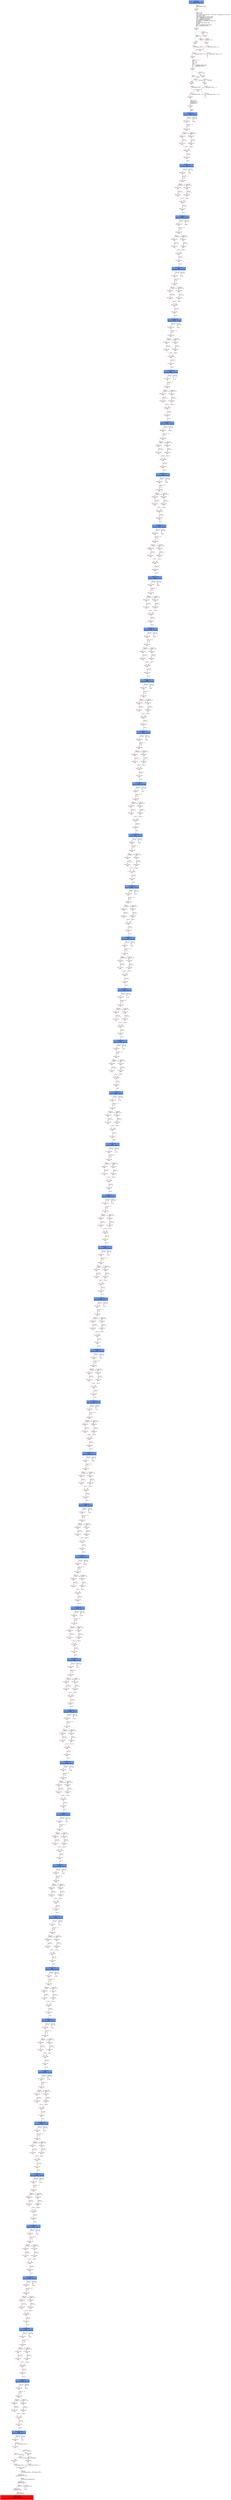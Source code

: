 digraph ARG {
node [style="filled" shape="box" color="white"]
0 [fillcolor="cornflowerblue" label="0 @ N20\nmain entry\nAbstractionState: ABS0: true\n" id="0"]
44 [label="44 @ N61\nmain\n" id="44"]
45 [label="45 @ N24\nmain\n" id="45"]
50 [label="50 @ N26\nmain\n" id="50"]
53 [label="53 @ N28\nmain\n" id="53"]
54 [label="54 @ N29\nmain\n" id="54"]
56 [label="56 @ N35\nmain\n" id="56"]
61 [label="61 @ N38\nmain\n" id="61"]
64 [label="64 @ N39\nmain\n" id="64"]
65 [label="65 @ N40\nmain\n" id="65"]
67 [label="67 @ N43\nmain\n" id="67"]
30624 [fillcolor="cornflowerblue" label="30624 @ N44\nmain\nAbstractionState: ABS2073\n" id="30624"]
30625 [label="30625 @ N45\nmain\n" id="30625"]
30644 [label="30644 @ N48\nmain\n" id="30644"]
30646 [label="30646 @ N50\nmain\n" id="30646"]
30647 [label="30647 @ N52\nmain\n" id="30647"]
30651 [label="30651 @ N49\nmain\n" id="30651"]
30652 [label="30652 @ N54\nmain\n" id="30652"]
30654 [fillcolor="cornflowerblue" label="30654 @ N44\nmain\nAbstractionState: ABS2075\n" id="30654"]
30655 [label="30655 @ N45\nmain\n" id="30655"]
30674 [label="30674 @ N48\nmain\n" id="30674"]
30676 [label="30676 @ N50\nmain\n" id="30676"]
30677 [label="30677 @ N52\nmain\n" id="30677"]
30681 [label="30681 @ N49\nmain\n" id="30681"]
30682 [label="30682 @ N54\nmain\n" id="30682"]
30684 [fillcolor="cornflowerblue" label="30684 @ N44\nmain\nAbstractionState: ABS2077\n" id="30684"]
30685 [label="30685 @ N45\nmain\n" id="30685"]
30704 [label="30704 @ N48\nmain\n" id="30704"]
30706 [label="30706 @ N50\nmain\n" id="30706"]
30707 [label="30707 @ N52\nmain\n" id="30707"]
30711 [label="30711 @ N49\nmain\n" id="30711"]
30712 [label="30712 @ N54\nmain\n" id="30712"]
30714 [fillcolor="cornflowerblue" label="30714 @ N44\nmain\nAbstractionState: ABS2079\n" id="30714"]
30715 [label="30715 @ N45\nmain\n" id="30715"]
30734 [label="30734 @ N48\nmain\n" id="30734"]
30736 [label="30736 @ N50\nmain\n" id="30736"]
30737 [label="30737 @ N52\nmain\n" id="30737"]
30741 [label="30741 @ N49\nmain\n" id="30741"]
30742 [label="30742 @ N54\nmain\n" id="30742"]
30744 [fillcolor="cornflowerblue" label="30744 @ N44\nmain\nAbstractionState: ABS2081\n" id="30744"]
30745 [label="30745 @ N45\nmain\n" id="30745"]
30764 [label="30764 @ N48\nmain\n" id="30764"]
30766 [label="30766 @ N50\nmain\n" id="30766"]
30767 [label="30767 @ N52\nmain\n" id="30767"]
30771 [label="30771 @ N49\nmain\n" id="30771"]
30772 [label="30772 @ N54\nmain\n" id="30772"]
30774 [fillcolor="cornflowerblue" label="30774 @ N44\nmain\nAbstractionState: ABS2083\n" id="30774"]
30775 [label="30775 @ N45\nmain\n" id="30775"]
30794 [label="30794 @ N48\nmain\n" id="30794"]
30796 [label="30796 @ N50\nmain\n" id="30796"]
30797 [label="30797 @ N52\nmain\n" id="30797"]
30801 [label="30801 @ N49\nmain\n" id="30801"]
30802 [label="30802 @ N54\nmain\n" id="30802"]
30804 [fillcolor="cornflowerblue" label="30804 @ N44\nmain\nAbstractionState: ABS2085\n" id="30804"]
30805 [label="30805 @ N45\nmain\n" id="30805"]
30824 [label="30824 @ N48\nmain\n" id="30824"]
30826 [label="30826 @ N50\nmain\n" id="30826"]
30827 [label="30827 @ N52\nmain\n" id="30827"]
30831 [label="30831 @ N49\nmain\n" id="30831"]
30832 [label="30832 @ N54\nmain\n" id="30832"]
30834 [fillcolor="cornflowerblue" label="30834 @ N44\nmain\nAbstractionState: ABS2087\n" id="30834"]
30835 [label="30835 @ N45\nmain\n" id="30835"]
30854 [label="30854 @ N48\nmain\n" id="30854"]
30856 [label="30856 @ N50\nmain\n" id="30856"]
30857 [label="30857 @ N52\nmain\n" id="30857"]
30861 [label="30861 @ N49\nmain\n" id="30861"]
30862 [label="30862 @ N54\nmain\n" id="30862"]
30864 [fillcolor="cornflowerblue" label="30864 @ N44\nmain\nAbstractionState: ABS2089\n" id="30864"]
30865 [label="30865 @ N45\nmain\n" id="30865"]
30884 [label="30884 @ N48\nmain\n" id="30884"]
30886 [label="30886 @ N50\nmain\n" id="30886"]
30887 [label="30887 @ N52\nmain\n" id="30887"]
30891 [label="30891 @ N49\nmain\n" id="30891"]
30892 [label="30892 @ N54\nmain\n" id="30892"]
30894 [fillcolor="cornflowerblue" label="30894 @ N44\nmain\nAbstractionState: ABS2091\n" id="30894"]
30895 [label="30895 @ N45\nmain\n" id="30895"]
30914 [label="30914 @ N48\nmain\n" id="30914"]
30916 [label="30916 @ N50\nmain\n" id="30916"]
30917 [label="30917 @ N52\nmain\n" id="30917"]
30921 [label="30921 @ N49\nmain\n" id="30921"]
30922 [label="30922 @ N54\nmain\n" id="30922"]
30924 [fillcolor="cornflowerblue" label="30924 @ N44\nmain\nAbstractionState: ABS2093\n" id="30924"]
30925 [label="30925 @ N45\nmain\n" id="30925"]
30944 [label="30944 @ N48\nmain\n" id="30944"]
30946 [label="30946 @ N50\nmain\n" id="30946"]
30947 [label="30947 @ N52\nmain\n" id="30947"]
30951 [label="30951 @ N49\nmain\n" id="30951"]
30952 [label="30952 @ N54\nmain\n" id="30952"]
30954 [fillcolor="cornflowerblue" label="30954 @ N44\nmain\nAbstractionState: ABS2095\n" id="30954"]
30955 [label="30955 @ N45\nmain\n" id="30955"]
30974 [label="30974 @ N48\nmain\n" id="30974"]
30976 [label="30976 @ N50\nmain\n" id="30976"]
30977 [label="30977 @ N52\nmain\n" id="30977"]
30981 [label="30981 @ N49\nmain\n" id="30981"]
30982 [label="30982 @ N54\nmain\n" id="30982"]
30984 [fillcolor="cornflowerblue" label="30984 @ N44\nmain\nAbstractionState: ABS2097\n" id="30984"]
30985 [label="30985 @ N45\nmain\n" id="30985"]
31004 [label="31004 @ N48\nmain\n" id="31004"]
31006 [label="31006 @ N50\nmain\n" id="31006"]
31007 [label="31007 @ N52\nmain\n" id="31007"]
31011 [label="31011 @ N49\nmain\n" id="31011"]
31012 [label="31012 @ N54\nmain\n" id="31012"]
31014 [fillcolor="cornflowerblue" label="31014 @ N44\nmain\nAbstractionState: ABS2099\n" id="31014"]
31015 [label="31015 @ N45\nmain\n" id="31015"]
31034 [label="31034 @ N48\nmain\n" id="31034"]
31036 [label="31036 @ N50\nmain\n" id="31036"]
31037 [label="31037 @ N52\nmain\n" id="31037"]
31041 [label="31041 @ N49\nmain\n" id="31041"]
31042 [label="31042 @ N54\nmain\n" id="31042"]
31044 [fillcolor="cornflowerblue" label="31044 @ N44\nmain\nAbstractionState: ABS2101\n" id="31044"]
31045 [label="31045 @ N45\nmain\n" id="31045"]
31064 [label="31064 @ N48\nmain\n" id="31064"]
31066 [label="31066 @ N50\nmain\n" id="31066"]
31067 [label="31067 @ N52\nmain\n" id="31067"]
31071 [label="31071 @ N49\nmain\n" id="31071"]
31072 [label="31072 @ N54\nmain\n" id="31072"]
31074 [fillcolor="cornflowerblue" label="31074 @ N44\nmain\nAbstractionState: ABS2103\n" id="31074"]
31075 [label="31075 @ N45\nmain\n" id="31075"]
31094 [label="31094 @ N48\nmain\n" id="31094"]
31096 [label="31096 @ N50\nmain\n" id="31096"]
31097 [label="31097 @ N52\nmain\n" id="31097"]
31101 [label="31101 @ N49\nmain\n" id="31101"]
31102 [label="31102 @ N54\nmain\n" id="31102"]
31104 [fillcolor="cornflowerblue" label="31104 @ N44\nmain\nAbstractionState: ABS2105\n" id="31104"]
31105 [label="31105 @ N45\nmain\n" id="31105"]
31124 [label="31124 @ N48\nmain\n" id="31124"]
31126 [label="31126 @ N50\nmain\n" id="31126"]
31127 [label="31127 @ N52\nmain\n" id="31127"]
31131 [label="31131 @ N49\nmain\n" id="31131"]
31132 [label="31132 @ N54\nmain\n" id="31132"]
31134 [fillcolor="cornflowerblue" label="31134 @ N44\nmain\nAbstractionState: ABS2107\n" id="31134"]
31135 [label="31135 @ N45\nmain\n" id="31135"]
31154 [label="31154 @ N48\nmain\n" id="31154"]
31156 [label="31156 @ N50\nmain\n" id="31156"]
31157 [label="31157 @ N52\nmain\n" id="31157"]
31161 [label="31161 @ N49\nmain\n" id="31161"]
31162 [label="31162 @ N54\nmain\n" id="31162"]
31164 [fillcolor="cornflowerblue" label="31164 @ N44\nmain\nAbstractionState: ABS2109\n" id="31164"]
31165 [label="31165 @ N45\nmain\n" id="31165"]
31184 [label="31184 @ N48\nmain\n" id="31184"]
31186 [label="31186 @ N50\nmain\n" id="31186"]
31187 [label="31187 @ N52\nmain\n" id="31187"]
31191 [label="31191 @ N49\nmain\n" id="31191"]
31192 [label="31192 @ N54\nmain\n" id="31192"]
31194 [fillcolor="cornflowerblue" label="31194 @ N44\nmain\nAbstractionState: ABS2111\n" id="31194"]
31195 [label="31195 @ N45\nmain\n" id="31195"]
31214 [label="31214 @ N48\nmain\n" id="31214"]
31216 [label="31216 @ N50\nmain\n" id="31216"]
31217 [label="31217 @ N52\nmain\n" id="31217"]
31221 [label="31221 @ N49\nmain\n" id="31221"]
31222 [label="31222 @ N54\nmain\n" id="31222"]
31224 [fillcolor="cornflowerblue" label="31224 @ N44\nmain\nAbstractionState: ABS2113\n" id="31224"]
31225 [label="31225 @ N45\nmain\n" id="31225"]
31244 [label="31244 @ N48\nmain\n" id="31244"]
31246 [label="31246 @ N50\nmain\n" id="31246"]
31247 [label="31247 @ N52\nmain\n" id="31247"]
31251 [label="31251 @ N49\nmain\n" id="31251"]
31252 [label="31252 @ N54\nmain\n" id="31252"]
31254 [fillcolor="cornflowerblue" label="31254 @ N44\nmain\nAbstractionState: ABS2115\n" id="31254"]
31255 [label="31255 @ N45\nmain\n" id="31255"]
31274 [label="31274 @ N48\nmain\n" id="31274"]
31276 [label="31276 @ N50\nmain\n" id="31276"]
31277 [label="31277 @ N52\nmain\n" id="31277"]
31281 [label="31281 @ N49\nmain\n" id="31281"]
31282 [label="31282 @ N54\nmain\n" id="31282"]
31284 [fillcolor="cornflowerblue" label="31284 @ N44\nmain\nAbstractionState: ABS2117\n" id="31284"]
31285 [label="31285 @ N45\nmain\n" id="31285"]
31304 [label="31304 @ N48\nmain\n" id="31304"]
31306 [label="31306 @ N50\nmain\n" id="31306"]
31307 [label="31307 @ N52\nmain\n" id="31307"]
31311 [label="31311 @ N49\nmain\n" id="31311"]
31312 [label="31312 @ N54\nmain\n" id="31312"]
31314 [fillcolor="cornflowerblue" label="31314 @ N44\nmain\nAbstractionState: ABS2119\n" id="31314"]
31315 [label="31315 @ N45\nmain\n" id="31315"]
31334 [label="31334 @ N48\nmain\n" id="31334"]
31336 [label="31336 @ N50\nmain\n" id="31336"]
31337 [label="31337 @ N52\nmain\n" id="31337"]
31341 [label="31341 @ N49\nmain\n" id="31341"]
31342 [label="31342 @ N54\nmain\n" id="31342"]
31344 [fillcolor="cornflowerblue" label="31344 @ N44\nmain\nAbstractionState: ABS2121\n" id="31344"]
31345 [label="31345 @ N45\nmain\n" id="31345"]
31364 [label="31364 @ N48\nmain\n" id="31364"]
31366 [label="31366 @ N50\nmain\n" id="31366"]
31367 [label="31367 @ N52\nmain\n" id="31367"]
31371 [label="31371 @ N49\nmain\n" id="31371"]
31372 [label="31372 @ N54\nmain\n" id="31372"]
31374 [fillcolor="cornflowerblue" label="31374 @ N44\nmain\nAbstractionState: ABS2123\n" id="31374"]
31375 [label="31375 @ N45\nmain\n" id="31375"]
31394 [label="31394 @ N48\nmain\n" id="31394"]
31396 [label="31396 @ N50\nmain\n" id="31396"]
31397 [label="31397 @ N52\nmain\n" id="31397"]
31401 [label="31401 @ N49\nmain\n" id="31401"]
31402 [label="31402 @ N54\nmain\n" id="31402"]
31404 [fillcolor="cornflowerblue" label="31404 @ N44\nmain\nAbstractionState: ABS2125\n" id="31404"]
31405 [label="31405 @ N45\nmain\n" id="31405"]
31424 [label="31424 @ N48\nmain\n" id="31424"]
31426 [label="31426 @ N50\nmain\n" id="31426"]
31427 [label="31427 @ N52\nmain\n" id="31427"]
31431 [label="31431 @ N49\nmain\n" id="31431"]
31432 [label="31432 @ N54\nmain\n" id="31432"]
31434 [fillcolor="cornflowerblue" label="31434 @ N44\nmain\nAbstractionState: ABS2127\n" id="31434"]
31435 [label="31435 @ N45\nmain\n" id="31435"]
31454 [label="31454 @ N48\nmain\n" id="31454"]
31456 [label="31456 @ N50\nmain\n" id="31456"]
31457 [label="31457 @ N52\nmain\n" id="31457"]
31461 [label="31461 @ N49\nmain\n" id="31461"]
31462 [label="31462 @ N54\nmain\n" id="31462"]
31464 [fillcolor="cornflowerblue" label="31464 @ N44\nmain\nAbstractionState: ABS2129\n" id="31464"]
31465 [label="31465 @ N45\nmain\n" id="31465"]
31484 [label="31484 @ N48\nmain\n" id="31484"]
31486 [label="31486 @ N50\nmain\n" id="31486"]
31487 [label="31487 @ N52\nmain\n" id="31487"]
31491 [label="31491 @ N49\nmain\n" id="31491"]
31492 [label="31492 @ N54\nmain\n" id="31492"]
31494 [fillcolor="cornflowerblue" label="31494 @ N44\nmain\nAbstractionState: ABS2131\n" id="31494"]
31495 [label="31495 @ N45\nmain\n" id="31495"]
31514 [label="31514 @ N48\nmain\n" id="31514"]
31516 [label="31516 @ N50\nmain\n" id="31516"]
31517 [label="31517 @ N52\nmain\n" id="31517"]
31521 [label="31521 @ N49\nmain\n" id="31521"]
31522 [label="31522 @ N54\nmain\n" id="31522"]
31524 [fillcolor="cornflowerblue" label="31524 @ N44\nmain\nAbstractionState: ABS2133\n" id="31524"]
31525 [label="31525 @ N45\nmain\n" id="31525"]
31544 [label="31544 @ N48\nmain\n" id="31544"]
31546 [label="31546 @ N50\nmain\n" id="31546"]
31547 [label="31547 @ N52\nmain\n" id="31547"]
31551 [label="31551 @ N49\nmain\n" id="31551"]
31552 [label="31552 @ N54\nmain\n" id="31552"]
31554 [fillcolor="cornflowerblue" label="31554 @ N44\nmain\nAbstractionState: ABS2135\n" id="31554"]
31555 [label="31555 @ N45\nmain\n" id="31555"]
31574 [label="31574 @ N48\nmain\n" id="31574"]
31576 [label="31576 @ N50\nmain\n" id="31576"]
31577 [label="31577 @ N52\nmain\n" id="31577"]
31581 [label="31581 @ N49\nmain\n" id="31581"]
31582 [label="31582 @ N54\nmain\n" id="31582"]
31584 [fillcolor="cornflowerblue" label="31584 @ N44\nmain\nAbstractionState: ABS2137\n" id="31584"]
31585 [label="31585 @ N45\nmain\n" id="31585"]
31604 [label="31604 @ N48\nmain\n" id="31604"]
31606 [label="31606 @ N50\nmain\n" id="31606"]
31607 [label="31607 @ N52\nmain\n" id="31607"]
31611 [label="31611 @ N49\nmain\n" id="31611"]
31612 [label="31612 @ N54\nmain\n" id="31612"]
31614 [fillcolor="cornflowerblue" label="31614 @ N44\nmain\nAbstractionState: ABS2139\n" id="31614"]
31615 [label="31615 @ N45\nmain\n" id="31615"]
31634 [label="31634 @ N48\nmain\n" id="31634"]
31636 [label="31636 @ N50\nmain\n" id="31636"]
31637 [label="31637 @ N52\nmain\n" id="31637"]
31641 [label="31641 @ N49\nmain\n" id="31641"]
31642 [label="31642 @ N54\nmain\n" id="31642"]
31644 [fillcolor="cornflowerblue" label="31644 @ N44\nmain\nAbstractionState: ABS2141\n" id="31644"]
31645 [label="31645 @ N45\nmain\n" id="31645"]
31664 [label="31664 @ N48\nmain\n" id="31664"]
31666 [label="31666 @ N50\nmain\n" id="31666"]
31667 [label="31667 @ N52\nmain\n" id="31667"]
31671 [label="31671 @ N49\nmain\n" id="31671"]
31672 [label="31672 @ N54\nmain\n" id="31672"]
31674 [fillcolor="cornflowerblue" label="31674 @ N44\nmain\nAbstractionState: ABS2143\n" id="31674"]
31675 [label="31675 @ N45\nmain\n" id="31675"]
31694 [label="31694 @ N48\nmain\n" id="31694"]
31696 [label="31696 @ N50\nmain\n" id="31696"]
31697 [label="31697 @ N52\nmain\n" id="31697"]
31701 [label="31701 @ N49\nmain\n" id="31701"]
31702 [label="31702 @ N54\nmain\n" id="31702"]
31704 [fillcolor="cornflowerblue" label="31704 @ N44\nmain\nAbstractionState: ABS2145\n" id="31704"]
31705 [label="31705 @ N45\nmain\n" id="31705"]
31724 [label="31724 @ N48\nmain\n" id="31724"]
31726 [label="31726 @ N50\nmain\n" id="31726"]
31727 [label="31727 @ N52\nmain\n" id="31727"]
31731 [label="31731 @ N49\nmain\n" id="31731"]
31732 [label="31732 @ N54\nmain\n" id="31732"]
31734 [fillcolor="cornflowerblue" label="31734 @ N44\nmain\nAbstractionState: ABS2147\n" id="31734"]
31735 [label="31735 @ N45\nmain\n" id="31735"]
31754 [label="31754 @ N48\nmain\n" id="31754"]
31756 [label="31756 @ N50\nmain\n" id="31756"]
31757 [label="31757 @ N52\nmain\n" id="31757"]
31761 [label="31761 @ N49\nmain\n" id="31761"]
31762 [label="31762 @ N54\nmain\n" id="31762"]
31764 [fillcolor="cornflowerblue" label="31764 @ N44\nmain\nAbstractionState: ABS2149\n" id="31764"]
31765 [label="31765 @ N45\nmain\n" id="31765"]
31784 [label="31784 @ N48\nmain\n" id="31784"]
31786 [label="31786 @ N50\nmain\n" id="31786"]
31787 [label="31787 @ N52\nmain\n" id="31787"]
31791 [label="31791 @ N49\nmain\n" id="31791"]
31792 [label="31792 @ N54\nmain\n" id="31792"]
31794 [fillcolor="cornflowerblue" label="31794 @ N44\nmain\nAbstractionState: ABS2151\n" id="31794"]
31795 [label="31795 @ N45\nmain\n" id="31795"]
31814 [label="31814 @ N48\nmain\n" id="31814"]
31816 [label="31816 @ N50\nmain\n" id="31816"]
31817 [label="31817 @ N52\nmain\n" id="31817"]
31821 [label="31821 @ N49\nmain\n" id="31821"]
31822 [label="31822 @ N54\nmain\n" id="31822"]
31824 [fillcolor="cornflowerblue" label="31824 @ N44\nmain\nAbstractionState: ABS2153\n" id="31824"]
31825 [label="31825 @ N45\nmain\n" id="31825"]
31844 [label="31844 @ N48\nmain\n" id="31844"]
31846 [label="31846 @ N50\nmain\n" id="31846"]
31847 [label="31847 @ N52\nmain\n" id="31847"]
31851 [label="31851 @ N49\nmain\n" id="31851"]
31852 [label="31852 @ N54\nmain\n" id="31852"]
31854 [fillcolor="cornflowerblue" label="31854 @ N44\nmain\nAbstractionState: ABS2155\n" id="31854"]
31855 [label="31855 @ N45\nmain\n" id="31855"]
31874 [label="31874 @ N48\nmain\n" id="31874"]
31876 [label="31876 @ N50\nmain\n" id="31876"]
31877 [label="31877 @ N52\nmain\n" id="31877"]
31881 [label="31881 @ N49\nmain\n" id="31881"]
31882 [label="31882 @ N54\nmain\n" id="31882"]
31884 [fillcolor="cornflowerblue" label="31884 @ N44\nmain\nAbstractionState: ABS2157\n" id="31884"]
31885 [label="31885 @ N45\nmain\n" id="31885"]
31904 [label="31904 @ N48\nmain\n" id="31904"]
31906 [label="31906 @ N50\nmain\n" id="31906"]
31907 [label="31907 @ N52\nmain\n" id="31907"]
31911 [label="31911 @ N49\nmain\n" id="31911"]
31912 [label="31912 @ N54\nmain\n" id="31912"]
31914 [fillcolor="cornflowerblue" label="31914 @ N44\nmain\nAbstractionState: ABS2159\n" id="31914"]
31915 [label="31915 @ N45\nmain\n" id="31915"]
31934 [label="31934 @ N48\nmain\n" id="31934"]
31936 [label="31936 @ N50\nmain\n" id="31936"]
31937 [label="31937 @ N52\nmain\n" id="31937"]
31941 [label="31941 @ N49\nmain\n" id="31941"]
31942 [label="31942 @ N54\nmain\n" id="31942"]
31944 [fillcolor="cornflowerblue" label="31944 @ N44\nmain\nAbstractionState: ABS2161\n" id="31944"]
31945 [label="31945 @ N45\nmain\n" id="31945"]
31964 [label="31964 @ N48\nmain\n" id="31964"]
31966 [label="31966 @ N50\nmain\n" id="31966"]
31967 [label="31967 @ N52\nmain\n" id="31967"]
31971 [label="31971 @ N49\nmain\n" id="31971"]
31972 [label="31972 @ N54\nmain\n" id="31972"]
31974 [fillcolor="cornflowerblue" label="31974 @ N44\nmain\nAbstractionState: ABS2163\n" id="31974"]
31976 [label="31976 @ N46\nmain\n" id="31976"]
31977 [label="31977 @ N55\nmain\n" id="31977"]
31982 [label="31982 @ N58\nmain\n" id="31982"]
31985 [label="31985 @ N59\nmain\n" id="31985"]
31986 [label="31986 @ N11\n__VERIFIER_assert entry\n" id="31986"]
31987 [label="31987 @ N12\n__VERIFIER_assert\n" id="31987"]
31988 [label="31988 @ N14\n__VERIFIER_assert\n" id="31988"]
31991 [fillcolor="red" label="31991 @ N15\n__VERIFIER_assert\nAbstractionState: ABS2164\n AutomatonState: ErrorLabelAutomaton: _predefinedState_ERROR\n" id="31991"]
31978 [label="31978 @ N56\nmain\n" id="31978"]
31980 [label="31980 @ N57\nmain\n" id="31980"]
31965 [label="31965 @ N51\nmain\n" id="31965"]
31969 [label="31969 @ N53\nmain\n" id="31969"]
31935 [label="31935 @ N51\nmain\n" id="31935"]
31939 [label="31939 @ N53\nmain\n" id="31939"]
31905 [label="31905 @ N51\nmain\n" id="31905"]
31909 [label="31909 @ N53\nmain\n" id="31909"]
31875 [label="31875 @ N51\nmain\n" id="31875"]
31879 [label="31879 @ N53\nmain\n" id="31879"]
31845 [label="31845 @ N51\nmain\n" id="31845"]
31849 [label="31849 @ N53\nmain\n" id="31849"]
31815 [label="31815 @ N51\nmain\n" id="31815"]
31819 [label="31819 @ N53\nmain\n" id="31819"]
31785 [label="31785 @ N51\nmain\n" id="31785"]
31789 [label="31789 @ N53\nmain\n" id="31789"]
31755 [label="31755 @ N51\nmain\n" id="31755"]
31759 [label="31759 @ N53\nmain\n" id="31759"]
31725 [label="31725 @ N51\nmain\n" id="31725"]
31729 [label="31729 @ N53\nmain\n" id="31729"]
31695 [label="31695 @ N51\nmain\n" id="31695"]
31699 [label="31699 @ N53\nmain\n" id="31699"]
31665 [label="31665 @ N51\nmain\n" id="31665"]
31669 [label="31669 @ N53\nmain\n" id="31669"]
31635 [label="31635 @ N51\nmain\n" id="31635"]
31639 [label="31639 @ N53\nmain\n" id="31639"]
31605 [label="31605 @ N51\nmain\n" id="31605"]
31609 [label="31609 @ N53\nmain\n" id="31609"]
31575 [label="31575 @ N51\nmain\n" id="31575"]
31579 [label="31579 @ N53\nmain\n" id="31579"]
31545 [label="31545 @ N51\nmain\n" id="31545"]
31549 [label="31549 @ N53\nmain\n" id="31549"]
31515 [label="31515 @ N51\nmain\n" id="31515"]
31519 [label="31519 @ N53\nmain\n" id="31519"]
31485 [label="31485 @ N51\nmain\n" id="31485"]
31489 [label="31489 @ N53\nmain\n" id="31489"]
31455 [label="31455 @ N51\nmain\n" id="31455"]
31459 [label="31459 @ N53\nmain\n" id="31459"]
31425 [label="31425 @ N51\nmain\n" id="31425"]
31429 [label="31429 @ N53\nmain\n" id="31429"]
31395 [label="31395 @ N51\nmain\n" id="31395"]
31399 [label="31399 @ N53\nmain\n" id="31399"]
31365 [label="31365 @ N51\nmain\n" id="31365"]
31369 [label="31369 @ N53\nmain\n" id="31369"]
31335 [label="31335 @ N51\nmain\n" id="31335"]
31339 [label="31339 @ N53\nmain\n" id="31339"]
31305 [label="31305 @ N51\nmain\n" id="31305"]
31309 [label="31309 @ N53\nmain\n" id="31309"]
31275 [label="31275 @ N51\nmain\n" id="31275"]
31279 [label="31279 @ N53\nmain\n" id="31279"]
31245 [label="31245 @ N51\nmain\n" id="31245"]
31249 [label="31249 @ N53\nmain\n" id="31249"]
31215 [label="31215 @ N51\nmain\n" id="31215"]
31219 [label="31219 @ N53\nmain\n" id="31219"]
31185 [label="31185 @ N51\nmain\n" id="31185"]
31189 [label="31189 @ N53\nmain\n" id="31189"]
31155 [label="31155 @ N51\nmain\n" id="31155"]
31159 [label="31159 @ N53\nmain\n" id="31159"]
31125 [label="31125 @ N51\nmain\n" id="31125"]
31129 [label="31129 @ N53\nmain\n" id="31129"]
31095 [label="31095 @ N51\nmain\n" id="31095"]
31099 [label="31099 @ N53\nmain\n" id="31099"]
31065 [label="31065 @ N51\nmain\n" id="31065"]
31069 [label="31069 @ N53\nmain\n" id="31069"]
31035 [label="31035 @ N51\nmain\n" id="31035"]
31039 [label="31039 @ N53\nmain\n" id="31039"]
31005 [label="31005 @ N51\nmain\n" id="31005"]
31009 [label="31009 @ N53\nmain\n" id="31009"]
30975 [label="30975 @ N51\nmain\n" id="30975"]
30979 [label="30979 @ N53\nmain\n" id="30979"]
30945 [label="30945 @ N51\nmain\n" id="30945"]
30949 [label="30949 @ N53\nmain\n" id="30949"]
30915 [label="30915 @ N51\nmain\n" id="30915"]
30919 [label="30919 @ N53\nmain\n" id="30919"]
30885 [label="30885 @ N51\nmain\n" id="30885"]
30889 [label="30889 @ N53\nmain\n" id="30889"]
30855 [label="30855 @ N51\nmain\n" id="30855"]
30859 [label="30859 @ N53\nmain\n" id="30859"]
30825 [label="30825 @ N51\nmain\n" id="30825"]
30829 [label="30829 @ N53\nmain\n" id="30829"]
30795 [label="30795 @ N51\nmain\n" id="30795"]
30799 [label="30799 @ N53\nmain\n" id="30799"]
30765 [label="30765 @ N51\nmain\n" id="30765"]
30769 [label="30769 @ N53\nmain\n" id="30769"]
30735 [label="30735 @ N51\nmain\n" id="30735"]
30739 [label="30739 @ N53\nmain\n" id="30739"]
30705 [label="30705 @ N51\nmain\n" id="30705"]
30709 [label="30709 @ N53\nmain\n" id="30709"]
30675 [label="30675 @ N51\nmain\n" id="30675"]
30679 [label="30679 @ N53\nmain\n" id="30679"]
30645 [label="30645 @ N51\nmain\n" id="30645"]
30649 [label="30649 @ N53\nmain\n" id="30649"]
57 [label="57 @ N36\nmain\n" id="57"]
59 [label="59 @ N37\nmain\n" id="59"]
47 [label="47 @ N25\nmain\n" id="47"]
49 [label="49 @ N27\nmain\n" id="49"]
0 -> 44 [color="red" label="Line 0: \lINIT GLOBAL VARS\l" id="0 -> 44"]
44 -> 45 [color="red" label="Lines 7 - 26: \lvoid abort();\lvoid __assert_fail(const char *, const char *, unsigned int, const char *);\lvoid reach_error();\lvoid assume_abort_if_not(int cond);\lvoid __VERIFIER_assert(int cond);\lvoid __VERIFIER_assume(int);\lint __VERIFIER_nondet_int();\lunsigned int __VERIFIER_nondet_uint();\lint main();\lFunction start dummy edge\lint flag;\lflag = __VERIFIER_nondet_int();\lint __CPAchecker_TMP_0;\l" id="44 -> 45"]
45 -> 47 [color="red" label="Line 26: \l[!(flag == 0)]\l" id="45 -> 47"]
45 -> 50 [label="Line 26: \l[flag == 0]\l" id="45 -> 50"]
50 -> 53 [label="Line 0: \l__CPAchecker_TMP_0 = 1;\l" id="50 -> 53"]
53 -> 54 [color="red" label="Line 26: \l[__CPAchecker_TMP_0 != 0]\l" id="53 -> 54"]
53 -> 55 [label="Line 26: \l[!(__CPAchecker_TMP_0 != 0)]\l" id="53 -> 55"]
54 -> 56 [color="red" label="Lines 27 - 31: \lint i = 0;\lint x = 0;\lint y = 0;\lint n;\ln = __VERIFIER_nondet_int();\lint __CPAchecker_TMP_1;\l" id="54 -> 56"]
56 -> 57 [label="Line 31: \l[n >= 1000]\l" id="56 -> 57"]
56 -> 61 [color="red" label="Line 31: \l[!(n >= 1000)]\l" id="56 -> 61"]
61 -> 64 [color="red" label="Line 0: \l__CPAchecker_TMP_1 = 0;\l" id="61 -> 64"]
64 -> 65 [color="red" label="Line 31: \l[__CPAchecker_TMP_1 != 0]\l" id="64 -> 65"]
64 -> 66 [label="Line 31: \l[!(__CPAchecker_TMP_1 != 0)]\l" id="64 -> 66"]
65 -> 67 [color="red" label="Lines 33 - 33: \lunsigned int a;\lunsigned int b;\lunsigned int r;\l" id="65 -> 67"]
67 -> 30624 [color="red" label="Line 35: \lwhile\l" id="67 -> 30624"]
30624 -> 30625 [color="red" label="Line 35: \l[i < n]\l" id="30624 -> 30625"]
30624 -> 30626 [label="Line 35: \l[!(i < n)]\l" id="30624 -> 30626"]
30625 -> 30644 [color="red" label="Lines 36 - 37: \lx = x;\ly = y;\l" id="30625 -> 30644"]
30644 -> 30645 [label="Line 38: \l[flag == 0]\l" id="30644 -> 30645"]
30644 -> 30646 [color="red" label="Line 38: \l[!(flag == 0)]\l" id="30644 -> 30646"]
30646 -> 30647 [color="red" label="Line 39: \lx = x + 3;\l" id="30646 -> 30647"]
30647 -> 30651 [color="red" label="Line 0: \l\l" id="30647 -> 30651"]
30651 -> 30652 [color="red" label="Line 43: \li = i + 1;\l" id="30651 -> 30652"]
30652 -> 30654 [color="red" label="Line 0: \l\l" id="30652 -> 30654"]
30654 -> 30655 [color="red" label="Line 35: \l[i < n]\l" id="30654 -> 30655"]
30654 -> 30656 [label="Line 35: \l[!(i < n)]\l" id="30654 -> 30656"]
30655 -> 30674 [color="red" label="Lines 36 - 37: \lx = x;\ly = y;\l" id="30655 -> 30674"]
30674 -> 30675 [label="Line 38: \l[flag == 0]\l" id="30674 -> 30675"]
30674 -> 30676 [color="red" label="Line 38: \l[!(flag == 0)]\l" id="30674 -> 30676"]
30676 -> 30677 [color="red" label="Line 39: \lx = x + 3;\l" id="30676 -> 30677"]
30677 -> 30681 [color="red" label="Line 0: \l\l" id="30677 -> 30681"]
30681 -> 30682 [color="red" label="Line 43: \li = i + 1;\l" id="30681 -> 30682"]
30682 -> 30684 [color="red" label="Line 0: \l\l" id="30682 -> 30684"]
30684 -> 30685 [color="red" label="Line 35: \l[i < n]\l" id="30684 -> 30685"]
30684 -> 30686 [label="Line 35: \l[!(i < n)]\l" id="30684 -> 30686"]
30685 -> 30704 [color="red" label="Lines 36 - 37: \lx = x;\ly = y;\l" id="30685 -> 30704"]
30704 -> 30705 [label="Line 38: \l[flag == 0]\l" id="30704 -> 30705"]
30704 -> 30706 [color="red" label="Line 38: \l[!(flag == 0)]\l" id="30704 -> 30706"]
30706 -> 30707 [color="red" label="Line 39: \lx = x + 3;\l" id="30706 -> 30707"]
30707 -> 30711 [color="red" label="Line 0: \l\l" id="30707 -> 30711"]
30711 -> 30712 [color="red" label="Line 43: \li = i + 1;\l" id="30711 -> 30712"]
30712 -> 30714 [color="red" label="Line 0: \l\l" id="30712 -> 30714"]
30714 -> 30715 [color="red" label="Line 35: \l[i < n]\l" id="30714 -> 30715"]
30714 -> 30716 [label="Line 35: \l[!(i < n)]\l" id="30714 -> 30716"]
30715 -> 30734 [color="red" label="Lines 36 - 37: \lx = x;\ly = y;\l" id="30715 -> 30734"]
30734 -> 30735 [label="Line 38: \l[flag == 0]\l" id="30734 -> 30735"]
30734 -> 30736 [color="red" label="Line 38: \l[!(flag == 0)]\l" id="30734 -> 30736"]
30736 -> 30737 [color="red" label="Line 39: \lx = x + 3;\l" id="30736 -> 30737"]
30737 -> 30741 [color="red" label="Line 0: \l\l" id="30737 -> 30741"]
30741 -> 30742 [color="red" label="Line 43: \li = i + 1;\l" id="30741 -> 30742"]
30742 -> 30744 [color="red" label="Line 0: \l\l" id="30742 -> 30744"]
30744 -> 30745 [color="red" label="Line 35: \l[i < n]\l" id="30744 -> 30745"]
30744 -> 30746 [label="Line 35: \l[!(i < n)]\l" id="30744 -> 30746"]
30745 -> 30764 [color="red" label="Lines 36 - 37: \lx = x;\ly = y;\l" id="30745 -> 30764"]
30764 -> 30765 [label="Line 38: \l[flag == 0]\l" id="30764 -> 30765"]
30764 -> 30766 [color="red" label="Line 38: \l[!(flag == 0)]\l" id="30764 -> 30766"]
30766 -> 30767 [color="red" label="Line 39: \lx = x + 3;\l" id="30766 -> 30767"]
30767 -> 30771 [color="red" label="Line 0: \l\l" id="30767 -> 30771"]
30771 -> 30772 [color="red" label="Line 43: \li = i + 1;\l" id="30771 -> 30772"]
30772 -> 30774 [color="red" label="Line 0: \l\l" id="30772 -> 30774"]
30774 -> 30775 [color="red" label="Line 35: \l[i < n]\l" id="30774 -> 30775"]
30774 -> 30776 [label="Line 35: \l[!(i < n)]\l" id="30774 -> 30776"]
30775 -> 30794 [color="red" label="Lines 36 - 37: \lx = x;\ly = y;\l" id="30775 -> 30794"]
30794 -> 30795 [label="Line 38: \l[flag == 0]\l" id="30794 -> 30795"]
30794 -> 30796 [color="red" label="Line 38: \l[!(flag == 0)]\l" id="30794 -> 30796"]
30796 -> 30797 [color="red" label="Line 39: \lx = x + 3;\l" id="30796 -> 30797"]
30797 -> 30801 [color="red" label="Line 0: \l\l" id="30797 -> 30801"]
30801 -> 30802 [color="red" label="Line 43: \li = i + 1;\l" id="30801 -> 30802"]
30802 -> 30804 [color="red" label="Line 0: \l\l" id="30802 -> 30804"]
30804 -> 30805 [color="red" label="Line 35: \l[i < n]\l" id="30804 -> 30805"]
30804 -> 30806 [label="Line 35: \l[!(i < n)]\l" id="30804 -> 30806"]
30805 -> 30824 [color="red" label="Lines 36 - 37: \lx = x;\ly = y;\l" id="30805 -> 30824"]
30824 -> 30825 [label="Line 38: \l[flag == 0]\l" id="30824 -> 30825"]
30824 -> 30826 [color="red" label="Line 38: \l[!(flag == 0)]\l" id="30824 -> 30826"]
30826 -> 30827 [color="red" label="Line 39: \lx = x + 3;\l" id="30826 -> 30827"]
30827 -> 30831 [color="red" label="Line 0: \l\l" id="30827 -> 30831"]
30831 -> 30832 [color="red" label="Line 43: \li = i + 1;\l" id="30831 -> 30832"]
30832 -> 30834 [color="red" label="Line 0: \l\l" id="30832 -> 30834"]
30834 -> 30835 [color="red" label="Line 35: \l[i < n]\l" id="30834 -> 30835"]
30834 -> 30836 [label="Line 35: \l[!(i < n)]\l" id="30834 -> 30836"]
30835 -> 30854 [color="red" label="Lines 36 - 37: \lx = x;\ly = y;\l" id="30835 -> 30854"]
30854 -> 30855 [label="Line 38: \l[flag == 0]\l" id="30854 -> 30855"]
30854 -> 30856 [color="red" label="Line 38: \l[!(flag == 0)]\l" id="30854 -> 30856"]
30856 -> 30857 [color="red" label="Line 39: \lx = x + 3;\l" id="30856 -> 30857"]
30857 -> 30861 [color="red" label="Line 0: \l\l" id="30857 -> 30861"]
30861 -> 30862 [color="red" label="Line 43: \li = i + 1;\l" id="30861 -> 30862"]
30862 -> 30864 [color="red" label="Line 0: \l\l" id="30862 -> 30864"]
30864 -> 30865 [color="red" label="Line 35: \l[i < n]\l" id="30864 -> 30865"]
30864 -> 30866 [label="Line 35: \l[!(i < n)]\l" id="30864 -> 30866"]
30865 -> 30884 [color="red" label="Lines 36 - 37: \lx = x;\ly = y;\l" id="30865 -> 30884"]
30884 -> 30885 [label="Line 38: \l[flag == 0]\l" id="30884 -> 30885"]
30884 -> 30886 [color="red" label="Line 38: \l[!(flag == 0)]\l" id="30884 -> 30886"]
30886 -> 30887 [color="red" label="Line 39: \lx = x + 3;\l" id="30886 -> 30887"]
30887 -> 30891 [color="red" label="Line 0: \l\l" id="30887 -> 30891"]
30891 -> 30892 [color="red" label="Line 43: \li = i + 1;\l" id="30891 -> 30892"]
30892 -> 30894 [color="red" label="Line 0: \l\l" id="30892 -> 30894"]
30894 -> 30895 [color="red" label="Line 35: \l[i < n]\l" id="30894 -> 30895"]
30894 -> 30896 [label="Line 35: \l[!(i < n)]\l" id="30894 -> 30896"]
30895 -> 30914 [color="red" label="Lines 36 - 37: \lx = x;\ly = y;\l" id="30895 -> 30914"]
30914 -> 30915 [label="Line 38: \l[flag == 0]\l" id="30914 -> 30915"]
30914 -> 30916 [color="red" label="Line 38: \l[!(flag == 0)]\l" id="30914 -> 30916"]
30916 -> 30917 [color="red" label="Line 39: \lx = x + 3;\l" id="30916 -> 30917"]
30917 -> 30921 [color="red" label="Line 0: \l\l" id="30917 -> 30921"]
30921 -> 30922 [color="red" label="Line 43: \li = i + 1;\l" id="30921 -> 30922"]
30922 -> 30924 [color="red" label="Line 0: \l\l" id="30922 -> 30924"]
30924 -> 30925 [color="red" label="Line 35: \l[i < n]\l" id="30924 -> 30925"]
30924 -> 30926 [label="Line 35: \l[!(i < n)]\l" id="30924 -> 30926"]
30925 -> 30944 [color="red" label="Lines 36 - 37: \lx = x;\ly = y;\l" id="30925 -> 30944"]
30944 -> 30945 [label="Line 38: \l[flag == 0]\l" id="30944 -> 30945"]
30944 -> 30946 [color="red" label="Line 38: \l[!(flag == 0)]\l" id="30944 -> 30946"]
30946 -> 30947 [color="red" label="Line 39: \lx = x + 3;\l" id="30946 -> 30947"]
30947 -> 30951 [color="red" label="Line 0: \l\l" id="30947 -> 30951"]
30951 -> 30952 [color="red" label="Line 43: \li = i + 1;\l" id="30951 -> 30952"]
30952 -> 30954 [color="red" label="Line 0: \l\l" id="30952 -> 30954"]
30954 -> 30955 [color="red" label="Line 35: \l[i < n]\l" id="30954 -> 30955"]
30954 -> 30956 [label="Line 35: \l[!(i < n)]\l" id="30954 -> 30956"]
30955 -> 30974 [color="red" label="Lines 36 - 37: \lx = x;\ly = y;\l" id="30955 -> 30974"]
30974 -> 30975 [label="Line 38: \l[flag == 0]\l" id="30974 -> 30975"]
30974 -> 30976 [color="red" label="Line 38: \l[!(flag == 0)]\l" id="30974 -> 30976"]
30976 -> 30977 [color="red" label="Line 39: \lx = x + 3;\l" id="30976 -> 30977"]
30977 -> 30981 [color="red" label="Line 0: \l\l" id="30977 -> 30981"]
30981 -> 30982 [color="red" label="Line 43: \li = i + 1;\l" id="30981 -> 30982"]
30982 -> 30984 [color="red" label="Line 0: \l\l" id="30982 -> 30984"]
30984 -> 30985 [color="red" label="Line 35: \l[i < n]\l" id="30984 -> 30985"]
30984 -> 30986 [label="Line 35: \l[!(i < n)]\l" id="30984 -> 30986"]
30985 -> 31004 [color="red" label="Lines 36 - 37: \lx = x;\ly = y;\l" id="30985 -> 31004"]
31004 -> 31005 [label="Line 38: \l[flag == 0]\l" id="31004 -> 31005"]
31004 -> 31006 [color="red" label="Line 38: \l[!(flag == 0)]\l" id="31004 -> 31006"]
31006 -> 31007 [color="red" label="Line 39: \lx = x + 3;\l" id="31006 -> 31007"]
31007 -> 31011 [color="red" label="Line 0: \l\l" id="31007 -> 31011"]
31011 -> 31012 [color="red" label="Line 43: \li = i + 1;\l" id="31011 -> 31012"]
31012 -> 31014 [color="red" label="Line 0: \l\l" id="31012 -> 31014"]
31014 -> 31015 [color="red" label="Line 35: \l[i < n]\l" id="31014 -> 31015"]
31014 -> 31016 [label="Line 35: \l[!(i < n)]\l" id="31014 -> 31016"]
31015 -> 31034 [color="red" label="Lines 36 - 37: \lx = x;\ly = y;\l" id="31015 -> 31034"]
31034 -> 31035 [label="Line 38: \l[flag == 0]\l" id="31034 -> 31035"]
31034 -> 31036 [color="red" label="Line 38: \l[!(flag == 0)]\l" id="31034 -> 31036"]
31036 -> 31037 [color="red" label="Line 39: \lx = x + 3;\l" id="31036 -> 31037"]
31037 -> 31041 [color="red" label="Line 0: \l\l" id="31037 -> 31041"]
31041 -> 31042 [color="red" label="Line 43: \li = i + 1;\l" id="31041 -> 31042"]
31042 -> 31044 [color="red" label="Line 0: \l\l" id="31042 -> 31044"]
31044 -> 31045 [color="red" label="Line 35: \l[i < n]\l" id="31044 -> 31045"]
31044 -> 31046 [label="Line 35: \l[!(i < n)]\l" id="31044 -> 31046"]
31045 -> 31064 [color="red" label="Lines 36 - 37: \lx = x;\ly = y;\l" id="31045 -> 31064"]
31064 -> 31065 [label="Line 38: \l[flag == 0]\l" id="31064 -> 31065"]
31064 -> 31066 [color="red" label="Line 38: \l[!(flag == 0)]\l" id="31064 -> 31066"]
31066 -> 31067 [color="red" label="Line 39: \lx = x + 3;\l" id="31066 -> 31067"]
31067 -> 31071 [color="red" label="Line 0: \l\l" id="31067 -> 31071"]
31071 -> 31072 [color="red" label="Line 43: \li = i + 1;\l" id="31071 -> 31072"]
31072 -> 31074 [color="red" label="Line 0: \l\l" id="31072 -> 31074"]
31074 -> 31075 [color="red" label="Line 35: \l[i < n]\l" id="31074 -> 31075"]
31074 -> 31076 [label="Line 35: \l[!(i < n)]\l" id="31074 -> 31076"]
31075 -> 31094 [color="red" label="Lines 36 - 37: \lx = x;\ly = y;\l" id="31075 -> 31094"]
31094 -> 31095 [label="Line 38: \l[flag == 0]\l" id="31094 -> 31095"]
31094 -> 31096 [color="red" label="Line 38: \l[!(flag == 0)]\l" id="31094 -> 31096"]
31096 -> 31097 [color="red" label="Line 39: \lx = x + 3;\l" id="31096 -> 31097"]
31097 -> 31101 [color="red" label="Line 0: \l\l" id="31097 -> 31101"]
31101 -> 31102 [color="red" label="Line 43: \li = i + 1;\l" id="31101 -> 31102"]
31102 -> 31104 [color="red" label="Line 0: \l\l" id="31102 -> 31104"]
31104 -> 31105 [color="red" label="Line 35: \l[i < n]\l" id="31104 -> 31105"]
31104 -> 31106 [label="Line 35: \l[!(i < n)]\l" id="31104 -> 31106"]
31105 -> 31124 [color="red" label="Lines 36 - 37: \lx = x;\ly = y;\l" id="31105 -> 31124"]
31124 -> 31125 [label="Line 38: \l[flag == 0]\l" id="31124 -> 31125"]
31124 -> 31126 [color="red" label="Line 38: \l[!(flag == 0)]\l" id="31124 -> 31126"]
31126 -> 31127 [color="red" label="Line 39: \lx = x + 3;\l" id="31126 -> 31127"]
31127 -> 31131 [color="red" label="Line 0: \l\l" id="31127 -> 31131"]
31131 -> 31132 [color="red" label="Line 43: \li = i + 1;\l" id="31131 -> 31132"]
31132 -> 31134 [color="red" label="Line 0: \l\l" id="31132 -> 31134"]
31134 -> 31135 [color="red" label="Line 35: \l[i < n]\l" id="31134 -> 31135"]
31134 -> 31136 [label="Line 35: \l[!(i < n)]\l" id="31134 -> 31136"]
31135 -> 31154 [color="red" label="Lines 36 - 37: \lx = x;\ly = y;\l" id="31135 -> 31154"]
31154 -> 31155 [label="Line 38: \l[flag == 0]\l" id="31154 -> 31155"]
31154 -> 31156 [color="red" label="Line 38: \l[!(flag == 0)]\l" id="31154 -> 31156"]
31156 -> 31157 [color="red" label="Line 39: \lx = x + 3;\l" id="31156 -> 31157"]
31157 -> 31161 [color="red" label="Line 0: \l\l" id="31157 -> 31161"]
31161 -> 31162 [color="red" label="Line 43: \li = i + 1;\l" id="31161 -> 31162"]
31162 -> 31164 [color="red" label="Line 0: \l\l" id="31162 -> 31164"]
31164 -> 31165 [color="red" label="Line 35: \l[i < n]\l" id="31164 -> 31165"]
31164 -> 31166 [label="Line 35: \l[!(i < n)]\l" id="31164 -> 31166"]
31165 -> 31184 [color="red" label="Lines 36 - 37: \lx = x;\ly = y;\l" id="31165 -> 31184"]
31184 -> 31185 [label="Line 38: \l[flag == 0]\l" id="31184 -> 31185"]
31184 -> 31186 [color="red" label="Line 38: \l[!(flag == 0)]\l" id="31184 -> 31186"]
31186 -> 31187 [color="red" label="Line 39: \lx = x + 3;\l" id="31186 -> 31187"]
31187 -> 31191 [color="red" label="Line 0: \l\l" id="31187 -> 31191"]
31191 -> 31192 [color="red" label="Line 43: \li = i + 1;\l" id="31191 -> 31192"]
31192 -> 31194 [color="red" label="Line 0: \l\l" id="31192 -> 31194"]
31194 -> 31195 [color="red" label="Line 35: \l[i < n]\l" id="31194 -> 31195"]
31194 -> 31196 [label="Line 35: \l[!(i < n)]\l" id="31194 -> 31196"]
31195 -> 31214 [color="red" label="Lines 36 - 37: \lx = x;\ly = y;\l" id="31195 -> 31214"]
31214 -> 31215 [label="Line 38: \l[flag == 0]\l" id="31214 -> 31215"]
31214 -> 31216 [color="red" label="Line 38: \l[!(flag == 0)]\l" id="31214 -> 31216"]
31216 -> 31217 [color="red" label="Line 39: \lx = x + 3;\l" id="31216 -> 31217"]
31217 -> 31221 [color="red" label="Line 0: \l\l" id="31217 -> 31221"]
31221 -> 31222 [color="red" label="Line 43: \li = i + 1;\l" id="31221 -> 31222"]
31222 -> 31224 [color="red" label="Line 0: \l\l" id="31222 -> 31224"]
31224 -> 31225 [color="red" label="Line 35: \l[i < n]\l" id="31224 -> 31225"]
31224 -> 31226 [label="Line 35: \l[!(i < n)]\l" id="31224 -> 31226"]
31225 -> 31244 [color="red" label="Lines 36 - 37: \lx = x;\ly = y;\l" id="31225 -> 31244"]
31244 -> 31245 [label="Line 38: \l[flag == 0]\l" id="31244 -> 31245"]
31244 -> 31246 [color="red" label="Line 38: \l[!(flag == 0)]\l" id="31244 -> 31246"]
31246 -> 31247 [color="red" label="Line 39: \lx = x + 3;\l" id="31246 -> 31247"]
31247 -> 31251 [color="red" label="Line 0: \l\l" id="31247 -> 31251"]
31251 -> 31252 [color="red" label="Line 43: \li = i + 1;\l" id="31251 -> 31252"]
31252 -> 31254 [color="red" label="Line 0: \l\l" id="31252 -> 31254"]
31254 -> 31255 [color="red" label="Line 35: \l[i < n]\l" id="31254 -> 31255"]
31254 -> 31256 [label="Line 35: \l[!(i < n)]\l" id="31254 -> 31256"]
31255 -> 31274 [color="red" label="Lines 36 - 37: \lx = x;\ly = y;\l" id="31255 -> 31274"]
31274 -> 31275 [label="Line 38: \l[flag == 0]\l" id="31274 -> 31275"]
31274 -> 31276 [color="red" label="Line 38: \l[!(flag == 0)]\l" id="31274 -> 31276"]
31276 -> 31277 [color="red" label="Line 39: \lx = x + 3;\l" id="31276 -> 31277"]
31277 -> 31281 [color="red" label="Line 0: \l\l" id="31277 -> 31281"]
31281 -> 31282 [color="red" label="Line 43: \li = i + 1;\l" id="31281 -> 31282"]
31282 -> 31284 [color="red" label="Line 0: \l\l" id="31282 -> 31284"]
31284 -> 31285 [color="red" label="Line 35: \l[i < n]\l" id="31284 -> 31285"]
31284 -> 31286 [label="Line 35: \l[!(i < n)]\l" id="31284 -> 31286"]
31285 -> 31304 [color="red" label="Lines 36 - 37: \lx = x;\ly = y;\l" id="31285 -> 31304"]
31304 -> 31305 [label="Line 38: \l[flag == 0]\l" id="31304 -> 31305"]
31304 -> 31306 [color="red" label="Line 38: \l[!(flag == 0)]\l" id="31304 -> 31306"]
31306 -> 31307 [color="red" label="Line 39: \lx = x + 3;\l" id="31306 -> 31307"]
31307 -> 31311 [color="red" label="Line 0: \l\l" id="31307 -> 31311"]
31311 -> 31312 [color="red" label="Line 43: \li = i + 1;\l" id="31311 -> 31312"]
31312 -> 31314 [color="red" label="Line 0: \l\l" id="31312 -> 31314"]
31314 -> 31315 [color="red" label="Line 35: \l[i < n]\l" id="31314 -> 31315"]
31314 -> 31316 [label="Line 35: \l[!(i < n)]\l" id="31314 -> 31316"]
31315 -> 31334 [color="red" label="Lines 36 - 37: \lx = x;\ly = y;\l" id="31315 -> 31334"]
31334 -> 31335 [label="Line 38: \l[flag == 0]\l" id="31334 -> 31335"]
31334 -> 31336 [color="red" label="Line 38: \l[!(flag == 0)]\l" id="31334 -> 31336"]
31336 -> 31337 [color="red" label="Line 39: \lx = x + 3;\l" id="31336 -> 31337"]
31337 -> 31341 [color="red" label="Line 0: \l\l" id="31337 -> 31341"]
31341 -> 31342 [color="red" label="Line 43: \li = i + 1;\l" id="31341 -> 31342"]
31342 -> 31344 [color="red" label="Line 0: \l\l" id="31342 -> 31344"]
31344 -> 31345 [color="red" label="Line 35: \l[i < n]\l" id="31344 -> 31345"]
31344 -> 31346 [label="Line 35: \l[!(i < n)]\l" id="31344 -> 31346"]
31345 -> 31364 [color="red" label="Lines 36 - 37: \lx = x;\ly = y;\l" id="31345 -> 31364"]
31364 -> 31365 [label="Line 38: \l[flag == 0]\l" id="31364 -> 31365"]
31364 -> 31366 [color="red" label="Line 38: \l[!(flag == 0)]\l" id="31364 -> 31366"]
31366 -> 31367 [color="red" label="Line 39: \lx = x + 3;\l" id="31366 -> 31367"]
31367 -> 31371 [color="red" label="Line 0: \l\l" id="31367 -> 31371"]
31371 -> 31372 [color="red" label="Line 43: \li = i + 1;\l" id="31371 -> 31372"]
31372 -> 31374 [color="red" label="Line 0: \l\l" id="31372 -> 31374"]
31374 -> 31375 [color="red" label="Line 35: \l[i < n]\l" id="31374 -> 31375"]
31374 -> 31376 [label="Line 35: \l[!(i < n)]\l" id="31374 -> 31376"]
31375 -> 31394 [color="red" label="Lines 36 - 37: \lx = x;\ly = y;\l" id="31375 -> 31394"]
31394 -> 31395 [label="Line 38: \l[flag == 0]\l" id="31394 -> 31395"]
31394 -> 31396 [color="red" label="Line 38: \l[!(flag == 0)]\l" id="31394 -> 31396"]
31396 -> 31397 [color="red" label="Line 39: \lx = x + 3;\l" id="31396 -> 31397"]
31397 -> 31401 [color="red" label="Line 0: \l\l" id="31397 -> 31401"]
31401 -> 31402 [color="red" label="Line 43: \li = i + 1;\l" id="31401 -> 31402"]
31402 -> 31404 [color="red" label="Line 0: \l\l" id="31402 -> 31404"]
31404 -> 31405 [color="red" label="Line 35: \l[i < n]\l" id="31404 -> 31405"]
31404 -> 31406 [label="Line 35: \l[!(i < n)]\l" id="31404 -> 31406"]
31405 -> 31424 [color="red" label="Lines 36 - 37: \lx = x;\ly = y;\l" id="31405 -> 31424"]
31424 -> 31425 [label="Line 38: \l[flag == 0]\l" id="31424 -> 31425"]
31424 -> 31426 [color="red" label="Line 38: \l[!(flag == 0)]\l" id="31424 -> 31426"]
31426 -> 31427 [color="red" label="Line 39: \lx = x + 3;\l" id="31426 -> 31427"]
31427 -> 31431 [color="red" label="Line 0: \l\l" id="31427 -> 31431"]
31431 -> 31432 [color="red" label="Line 43: \li = i + 1;\l" id="31431 -> 31432"]
31432 -> 31434 [color="red" label="Line 0: \l\l" id="31432 -> 31434"]
31434 -> 31435 [color="red" label="Line 35: \l[i < n]\l" id="31434 -> 31435"]
31434 -> 31436 [label="Line 35: \l[!(i < n)]\l" id="31434 -> 31436"]
31435 -> 31454 [color="red" label="Lines 36 - 37: \lx = x;\ly = y;\l" id="31435 -> 31454"]
31454 -> 31455 [label="Line 38: \l[flag == 0]\l" id="31454 -> 31455"]
31454 -> 31456 [color="red" label="Line 38: \l[!(flag == 0)]\l" id="31454 -> 31456"]
31456 -> 31457 [color="red" label="Line 39: \lx = x + 3;\l" id="31456 -> 31457"]
31457 -> 31461 [color="red" label="Line 0: \l\l" id="31457 -> 31461"]
31461 -> 31462 [color="red" label="Line 43: \li = i + 1;\l" id="31461 -> 31462"]
31462 -> 31464 [color="red" label="Line 0: \l\l" id="31462 -> 31464"]
31464 -> 31465 [color="red" label="Line 35: \l[i < n]\l" id="31464 -> 31465"]
31464 -> 31466 [label="Line 35: \l[!(i < n)]\l" id="31464 -> 31466"]
31465 -> 31484 [color="red" label="Lines 36 - 37: \lx = x;\ly = y;\l" id="31465 -> 31484"]
31484 -> 31485 [label="Line 38: \l[flag == 0]\l" id="31484 -> 31485"]
31484 -> 31486 [color="red" label="Line 38: \l[!(flag == 0)]\l" id="31484 -> 31486"]
31486 -> 31487 [color="red" label="Line 39: \lx = x + 3;\l" id="31486 -> 31487"]
31487 -> 31491 [color="red" label="Line 0: \l\l" id="31487 -> 31491"]
31491 -> 31492 [color="red" label="Line 43: \li = i + 1;\l" id="31491 -> 31492"]
31492 -> 31494 [color="red" label="Line 0: \l\l" id="31492 -> 31494"]
31494 -> 31495 [color="red" label="Line 35: \l[i < n]\l" id="31494 -> 31495"]
31494 -> 31496 [label="Line 35: \l[!(i < n)]\l" id="31494 -> 31496"]
31495 -> 31514 [color="red" label="Lines 36 - 37: \lx = x;\ly = y;\l" id="31495 -> 31514"]
31514 -> 31515 [label="Line 38: \l[flag == 0]\l" id="31514 -> 31515"]
31514 -> 31516 [color="red" label="Line 38: \l[!(flag == 0)]\l" id="31514 -> 31516"]
31516 -> 31517 [color="red" label="Line 39: \lx = x + 3;\l" id="31516 -> 31517"]
31517 -> 31521 [color="red" label="Line 0: \l\l" id="31517 -> 31521"]
31521 -> 31522 [color="red" label="Line 43: \li = i + 1;\l" id="31521 -> 31522"]
31522 -> 31524 [color="red" label="Line 0: \l\l" id="31522 -> 31524"]
31524 -> 31525 [color="red" label="Line 35: \l[i < n]\l" id="31524 -> 31525"]
31524 -> 31526 [label="Line 35: \l[!(i < n)]\l" id="31524 -> 31526"]
31525 -> 31544 [color="red" label="Lines 36 - 37: \lx = x;\ly = y;\l" id="31525 -> 31544"]
31544 -> 31545 [label="Line 38: \l[flag == 0]\l" id="31544 -> 31545"]
31544 -> 31546 [color="red" label="Line 38: \l[!(flag == 0)]\l" id="31544 -> 31546"]
31546 -> 31547 [color="red" label="Line 39: \lx = x + 3;\l" id="31546 -> 31547"]
31547 -> 31551 [color="red" label="Line 0: \l\l" id="31547 -> 31551"]
31551 -> 31552 [color="red" label="Line 43: \li = i + 1;\l" id="31551 -> 31552"]
31552 -> 31554 [color="red" label="Line 0: \l\l" id="31552 -> 31554"]
31554 -> 31555 [color="red" label="Line 35: \l[i < n]\l" id="31554 -> 31555"]
31554 -> 31556 [label="Line 35: \l[!(i < n)]\l" id="31554 -> 31556"]
31555 -> 31574 [color="red" label="Lines 36 - 37: \lx = x;\ly = y;\l" id="31555 -> 31574"]
31574 -> 31575 [label="Line 38: \l[flag == 0]\l" id="31574 -> 31575"]
31574 -> 31576 [color="red" label="Line 38: \l[!(flag == 0)]\l" id="31574 -> 31576"]
31576 -> 31577 [color="red" label="Line 39: \lx = x + 3;\l" id="31576 -> 31577"]
31577 -> 31581 [color="red" label="Line 0: \l\l" id="31577 -> 31581"]
31581 -> 31582 [color="red" label="Line 43: \li = i + 1;\l" id="31581 -> 31582"]
31582 -> 31584 [color="red" label="Line 0: \l\l" id="31582 -> 31584"]
31584 -> 31585 [color="red" label="Line 35: \l[i < n]\l" id="31584 -> 31585"]
31584 -> 31586 [label="Line 35: \l[!(i < n)]\l" id="31584 -> 31586"]
31585 -> 31604 [color="red" label="Lines 36 - 37: \lx = x;\ly = y;\l" id="31585 -> 31604"]
31604 -> 31605 [label="Line 38: \l[flag == 0]\l" id="31604 -> 31605"]
31604 -> 31606 [color="red" label="Line 38: \l[!(flag == 0)]\l" id="31604 -> 31606"]
31606 -> 31607 [color="red" label="Line 39: \lx = x + 3;\l" id="31606 -> 31607"]
31607 -> 31611 [color="red" label="Line 0: \l\l" id="31607 -> 31611"]
31611 -> 31612 [color="red" label="Line 43: \li = i + 1;\l" id="31611 -> 31612"]
31612 -> 31614 [color="red" label="Line 0: \l\l" id="31612 -> 31614"]
31614 -> 31615 [color="red" label="Line 35: \l[i < n]\l" id="31614 -> 31615"]
31614 -> 31616 [label="Line 35: \l[!(i < n)]\l" id="31614 -> 31616"]
31615 -> 31634 [color="red" label="Lines 36 - 37: \lx = x;\ly = y;\l" id="31615 -> 31634"]
31634 -> 31635 [label="Line 38: \l[flag == 0]\l" id="31634 -> 31635"]
31634 -> 31636 [color="red" label="Line 38: \l[!(flag == 0)]\l" id="31634 -> 31636"]
31636 -> 31637 [color="red" label="Line 39: \lx = x + 3;\l" id="31636 -> 31637"]
31637 -> 31641 [color="red" label="Line 0: \l\l" id="31637 -> 31641"]
31641 -> 31642 [color="red" label="Line 43: \li = i + 1;\l" id="31641 -> 31642"]
31642 -> 31644 [color="red" label="Line 0: \l\l" id="31642 -> 31644"]
31644 -> 31645 [color="red" label="Line 35: \l[i < n]\l" id="31644 -> 31645"]
31644 -> 31646 [label="Line 35: \l[!(i < n)]\l" id="31644 -> 31646"]
31645 -> 31664 [color="red" label="Lines 36 - 37: \lx = x;\ly = y;\l" id="31645 -> 31664"]
31664 -> 31665 [label="Line 38: \l[flag == 0]\l" id="31664 -> 31665"]
31664 -> 31666 [color="red" label="Line 38: \l[!(flag == 0)]\l" id="31664 -> 31666"]
31666 -> 31667 [color="red" label="Line 39: \lx = x + 3;\l" id="31666 -> 31667"]
31667 -> 31671 [color="red" label="Line 0: \l\l" id="31667 -> 31671"]
31671 -> 31672 [color="red" label="Line 43: \li = i + 1;\l" id="31671 -> 31672"]
31672 -> 31674 [color="red" label="Line 0: \l\l" id="31672 -> 31674"]
31674 -> 31675 [color="red" label="Line 35: \l[i < n]\l" id="31674 -> 31675"]
31674 -> 31676 [label="Line 35: \l[!(i < n)]\l" id="31674 -> 31676"]
31675 -> 31694 [color="red" label="Lines 36 - 37: \lx = x;\ly = y;\l" id="31675 -> 31694"]
31694 -> 31695 [label="Line 38: \l[flag == 0]\l" id="31694 -> 31695"]
31694 -> 31696 [color="red" label="Line 38: \l[!(flag == 0)]\l" id="31694 -> 31696"]
31696 -> 31697 [color="red" label="Line 39: \lx = x + 3;\l" id="31696 -> 31697"]
31697 -> 31701 [color="red" label="Line 0: \l\l" id="31697 -> 31701"]
31701 -> 31702 [color="red" label="Line 43: \li = i + 1;\l" id="31701 -> 31702"]
31702 -> 31704 [color="red" label="Line 0: \l\l" id="31702 -> 31704"]
31704 -> 31705 [color="red" label="Line 35: \l[i < n]\l" id="31704 -> 31705"]
31704 -> 31706 [label="Line 35: \l[!(i < n)]\l" id="31704 -> 31706"]
31705 -> 31724 [color="red" label="Lines 36 - 37: \lx = x;\ly = y;\l" id="31705 -> 31724"]
31724 -> 31725 [label="Line 38: \l[flag == 0]\l" id="31724 -> 31725"]
31724 -> 31726 [color="red" label="Line 38: \l[!(flag == 0)]\l" id="31724 -> 31726"]
31726 -> 31727 [color="red" label="Line 39: \lx = x + 3;\l" id="31726 -> 31727"]
31727 -> 31731 [color="red" label="Line 0: \l\l" id="31727 -> 31731"]
31731 -> 31732 [color="red" label="Line 43: \li = i + 1;\l" id="31731 -> 31732"]
31732 -> 31734 [color="red" label="Line 0: \l\l" id="31732 -> 31734"]
31734 -> 31735 [color="red" label="Line 35: \l[i < n]\l" id="31734 -> 31735"]
31734 -> 31736 [label="Line 35: \l[!(i < n)]\l" id="31734 -> 31736"]
31735 -> 31754 [color="red" label="Lines 36 - 37: \lx = x;\ly = y;\l" id="31735 -> 31754"]
31754 -> 31755 [label="Line 38: \l[flag == 0]\l" id="31754 -> 31755"]
31754 -> 31756 [color="red" label="Line 38: \l[!(flag == 0)]\l" id="31754 -> 31756"]
31756 -> 31757 [color="red" label="Line 39: \lx = x + 3;\l" id="31756 -> 31757"]
31757 -> 31761 [color="red" label="Line 0: \l\l" id="31757 -> 31761"]
31761 -> 31762 [color="red" label="Line 43: \li = i + 1;\l" id="31761 -> 31762"]
31762 -> 31764 [color="red" label="Line 0: \l\l" id="31762 -> 31764"]
31764 -> 31765 [color="red" label="Line 35: \l[i < n]\l" id="31764 -> 31765"]
31764 -> 31766 [label="Line 35: \l[!(i < n)]\l" id="31764 -> 31766"]
31765 -> 31784 [color="red" label="Lines 36 - 37: \lx = x;\ly = y;\l" id="31765 -> 31784"]
31784 -> 31785 [label="Line 38: \l[flag == 0]\l" id="31784 -> 31785"]
31784 -> 31786 [color="red" label="Line 38: \l[!(flag == 0)]\l" id="31784 -> 31786"]
31786 -> 31787 [color="red" label="Line 39: \lx = x + 3;\l" id="31786 -> 31787"]
31787 -> 31791 [color="red" label="Line 0: \l\l" id="31787 -> 31791"]
31791 -> 31792 [color="red" label="Line 43: \li = i + 1;\l" id="31791 -> 31792"]
31792 -> 31794 [color="red" label="Line 0: \l\l" id="31792 -> 31794"]
31794 -> 31795 [color="red" label="Line 35: \l[i < n]\l" id="31794 -> 31795"]
31794 -> 31796 [label="Line 35: \l[!(i < n)]\l" id="31794 -> 31796"]
31795 -> 31814 [color="red" label="Lines 36 - 37: \lx = x;\ly = y;\l" id="31795 -> 31814"]
31814 -> 31815 [label="Line 38: \l[flag == 0]\l" id="31814 -> 31815"]
31814 -> 31816 [color="red" label="Line 38: \l[!(flag == 0)]\l" id="31814 -> 31816"]
31816 -> 31817 [color="red" label="Line 39: \lx = x + 3;\l" id="31816 -> 31817"]
31817 -> 31821 [color="red" label="Line 0: \l\l" id="31817 -> 31821"]
31821 -> 31822 [color="red" label="Line 43: \li = i + 1;\l" id="31821 -> 31822"]
31822 -> 31824 [color="red" label="Line 0: \l\l" id="31822 -> 31824"]
31824 -> 31825 [color="red" label="Line 35: \l[i < n]\l" id="31824 -> 31825"]
31824 -> 31826 [label="Line 35: \l[!(i < n)]\l" id="31824 -> 31826"]
31825 -> 31844 [color="red" label="Lines 36 - 37: \lx = x;\ly = y;\l" id="31825 -> 31844"]
31844 -> 31845 [label="Line 38: \l[flag == 0]\l" id="31844 -> 31845"]
31844 -> 31846 [color="red" label="Line 38: \l[!(flag == 0)]\l" id="31844 -> 31846"]
31846 -> 31847 [color="red" label="Line 39: \lx = x + 3;\l" id="31846 -> 31847"]
31847 -> 31851 [color="red" label="Line 0: \l\l" id="31847 -> 31851"]
31851 -> 31852 [color="red" label="Line 43: \li = i + 1;\l" id="31851 -> 31852"]
31852 -> 31854 [color="red" label="Line 0: \l\l" id="31852 -> 31854"]
31854 -> 31855 [color="red" label="Line 35: \l[i < n]\l" id="31854 -> 31855"]
31854 -> 31856 [label="Line 35: \l[!(i < n)]\l" id="31854 -> 31856"]
31855 -> 31874 [color="red" label="Lines 36 - 37: \lx = x;\ly = y;\l" id="31855 -> 31874"]
31874 -> 31875 [label="Line 38: \l[flag == 0]\l" id="31874 -> 31875"]
31874 -> 31876 [color="red" label="Line 38: \l[!(flag == 0)]\l" id="31874 -> 31876"]
31876 -> 31877 [color="red" label="Line 39: \lx = x + 3;\l" id="31876 -> 31877"]
31877 -> 31881 [color="red" label="Line 0: \l\l" id="31877 -> 31881"]
31881 -> 31882 [color="red" label="Line 43: \li = i + 1;\l" id="31881 -> 31882"]
31882 -> 31884 [color="red" label="Line 0: \l\l" id="31882 -> 31884"]
31884 -> 31885 [color="red" label="Line 35: \l[i < n]\l" id="31884 -> 31885"]
31884 -> 31886 [label="Line 35: \l[!(i < n)]\l" id="31884 -> 31886"]
31885 -> 31904 [color="red" label="Lines 36 - 37: \lx = x;\ly = y;\l" id="31885 -> 31904"]
31904 -> 31905 [label="Line 38: \l[flag == 0]\l" id="31904 -> 31905"]
31904 -> 31906 [color="red" label="Line 38: \l[!(flag == 0)]\l" id="31904 -> 31906"]
31906 -> 31907 [color="red" label="Line 39: \lx = x + 3;\l" id="31906 -> 31907"]
31907 -> 31911 [color="red" label="Line 0: \l\l" id="31907 -> 31911"]
31911 -> 31912 [color="red" label="Line 43: \li = i + 1;\l" id="31911 -> 31912"]
31912 -> 31914 [color="red" label="Line 0: \l\l" id="31912 -> 31914"]
31914 -> 31915 [color="red" label="Line 35: \l[i < n]\l" id="31914 -> 31915"]
31914 -> 31916 [label="Line 35: \l[!(i < n)]\l" id="31914 -> 31916"]
31915 -> 31934 [color="red" label="Lines 36 - 37: \lx = x;\ly = y;\l" id="31915 -> 31934"]
31934 -> 31935 [label="Line 38: \l[flag == 0]\l" id="31934 -> 31935"]
31934 -> 31936 [color="red" label="Line 38: \l[!(flag == 0)]\l" id="31934 -> 31936"]
31936 -> 31937 [color="red" label="Line 39: \lx = x + 3;\l" id="31936 -> 31937"]
31937 -> 31941 [color="red" label="Line 0: \l\l" id="31937 -> 31941"]
31941 -> 31942 [color="red" label="Line 43: \li = i + 1;\l" id="31941 -> 31942"]
31942 -> 31944 [color="red" label="Line 0: \l\l" id="31942 -> 31944"]
31944 -> 31945 [color="red" label="Line 35: \l[i < n]\l" id="31944 -> 31945"]
31944 -> 31946 [label="Line 35: \l[!(i < n)]\l" id="31944 -> 31946"]
31945 -> 31964 [color="red" label="Lines 36 - 37: \lx = x;\ly = y;\l" id="31945 -> 31964"]
31964 -> 31965 [label="Line 38: \l[flag == 0]\l" id="31964 -> 31965"]
31964 -> 31966 [color="red" label="Line 38: \l[!(flag == 0)]\l" id="31964 -> 31966"]
31966 -> 31967 [color="red" label="Line 39: \lx = x + 3;\l" id="31966 -> 31967"]
31967 -> 31971 [color="red" label="Line 0: \l\l" id="31967 -> 31971"]
31971 -> 31972 [color="red" label="Line 43: \li = i + 1;\l" id="31971 -> 31972"]
31972 -> 31974 [color="red" label="Line 0: \l\l" id="31972 -> 31974"]
31974 -> 31975 [label="Line 35: \l[i < n]\l" id="31974 -> 31975"]
31974 -> 31976 [color="red" label="Line 35: \l[!(i < n)]\l" id="31974 -> 31976"]
31976 -> 31977 [color="red" label="Line 45: \lint __CPAchecker_TMP_2;\l" id="31976 -> 31977"]
31977 -> 31978 [label="Line 45: \l[x <= 3000003]\l" id="31977 -> 31978"]
31977 -> 31982 [color="red" label="Line 45: \l[!(x <= 3000003)]\l" id="31977 -> 31982"]
31982 -> 31985 [color="red" label="Line 0: \l__CPAchecker_TMP_2 = 0;\l" id="31982 -> 31985"]
31985 -> 31986 [color="red" label="Line 45: \l__VERIFIER_assert(__CPAchecker_TMP_2)\l" id="31985 -> 31986"]
31986 -> 31987 [color="red" label="Line 0: \lFunction start dummy edge\l" id="31986 -> 31987"]
31987 -> 31988 [color="red" label="Line 15: \l[cond == 0]\l" id="31987 -> 31988"]
31987 -> 31989 [label="Line 15: \l[!(cond == 0)]\l" id="31987 -> 31989"]
31988 -> 31991 [color="red" label="Line 16: \lLabel: ERROR\l" id="31988 -> 31991"]
31978 -> 31980 [label="Line 45: \l[y <= 2000002]\l" id="31978 -> 31980"]
31978 -> 31982 [label="Line 45: \l[!(y <= 2000002)]\l" id="31978 -> 31982"]
31980 -> 31985 [label="Line 0: \l__CPAchecker_TMP_2 = 1;\l" id="31980 -> 31985"]
31965 -> 31969 [label="Line 41: \ly = y + 2;\l" id="31965 -> 31969"]
31969 -> 31971 [label="Line 0: \l\l" id="31969 -> 31971"]
31935 -> 31939 [label="Line 41: \ly = y + 2;\l" id="31935 -> 31939"]
31939 -> 31941 [label="Line 0: \l\l" id="31939 -> 31941"]
31905 -> 31909 [label="Line 41: \ly = y + 2;\l" id="31905 -> 31909"]
31909 -> 31911 [label="Line 0: \l\l" id="31909 -> 31911"]
31875 -> 31879 [label="Line 41: \ly = y + 2;\l" id="31875 -> 31879"]
31879 -> 31881 [label="Line 0: \l\l" id="31879 -> 31881"]
31845 -> 31849 [label="Line 41: \ly = y + 2;\l" id="31845 -> 31849"]
31849 -> 31851 [label="Line 0: \l\l" id="31849 -> 31851"]
31815 -> 31819 [label="Line 41: \ly = y + 2;\l" id="31815 -> 31819"]
31819 -> 31821 [label="Line 0: \l\l" id="31819 -> 31821"]
31785 -> 31789 [label="Line 41: \ly = y + 2;\l" id="31785 -> 31789"]
31789 -> 31791 [label="Line 0: \l\l" id="31789 -> 31791"]
31755 -> 31759 [label="Line 41: \ly = y + 2;\l" id="31755 -> 31759"]
31759 -> 31761 [label="Line 0: \l\l" id="31759 -> 31761"]
31725 -> 31729 [label="Line 41: \ly = y + 2;\l" id="31725 -> 31729"]
31729 -> 31731 [label="Line 0: \l\l" id="31729 -> 31731"]
31695 -> 31699 [label="Line 41: \ly = y + 2;\l" id="31695 -> 31699"]
31699 -> 31701 [label="Line 0: \l\l" id="31699 -> 31701"]
31665 -> 31669 [label="Line 41: \ly = y + 2;\l" id="31665 -> 31669"]
31669 -> 31671 [label="Line 0: \l\l" id="31669 -> 31671"]
31635 -> 31639 [label="Line 41: \ly = y + 2;\l" id="31635 -> 31639"]
31639 -> 31641 [label="Line 0: \l\l" id="31639 -> 31641"]
31605 -> 31609 [label="Line 41: \ly = y + 2;\l" id="31605 -> 31609"]
31609 -> 31611 [label="Line 0: \l\l" id="31609 -> 31611"]
31575 -> 31579 [label="Line 41: \ly = y + 2;\l" id="31575 -> 31579"]
31579 -> 31581 [label="Line 0: \l\l" id="31579 -> 31581"]
31545 -> 31549 [label="Line 41: \ly = y + 2;\l" id="31545 -> 31549"]
31549 -> 31551 [label="Line 0: \l\l" id="31549 -> 31551"]
31515 -> 31519 [label="Line 41: \ly = y + 2;\l" id="31515 -> 31519"]
31519 -> 31521 [label="Line 0: \l\l" id="31519 -> 31521"]
31485 -> 31489 [label="Line 41: \ly = y + 2;\l" id="31485 -> 31489"]
31489 -> 31491 [label="Line 0: \l\l" id="31489 -> 31491"]
31455 -> 31459 [label="Line 41: \ly = y + 2;\l" id="31455 -> 31459"]
31459 -> 31461 [label="Line 0: \l\l" id="31459 -> 31461"]
31425 -> 31429 [label="Line 41: \ly = y + 2;\l" id="31425 -> 31429"]
31429 -> 31431 [label="Line 0: \l\l" id="31429 -> 31431"]
31395 -> 31399 [label="Line 41: \ly = y + 2;\l" id="31395 -> 31399"]
31399 -> 31401 [label="Line 0: \l\l" id="31399 -> 31401"]
31365 -> 31369 [label="Line 41: \ly = y + 2;\l" id="31365 -> 31369"]
31369 -> 31371 [label="Line 0: \l\l" id="31369 -> 31371"]
31335 -> 31339 [label="Line 41: \ly = y + 2;\l" id="31335 -> 31339"]
31339 -> 31341 [label="Line 0: \l\l" id="31339 -> 31341"]
31305 -> 31309 [label="Line 41: \ly = y + 2;\l" id="31305 -> 31309"]
31309 -> 31311 [label="Line 0: \l\l" id="31309 -> 31311"]
31275 -> 31279 [label="Line 41: \ly = y + 2;\l" id="31275 -> 31279"]
31279 -> 31281 [label="Line 0: \l\l" id="31279 -> 31281"]
31245 -> 31249 [label="Line 41: \ly = y + 2;\l" id="31245 -> 31249"]
31249 -> 31251 [label="Line 0: \l\l" id="31249 -> 31251"]
31215 -> 31219 [label="Line 41: \ly = y + 2;\l" id="31215 -> 31219"]
31219 -> 31221 [label="Line 0: \l\l" id="31219 -> 31221"]
31185 -> 31189 [label="Line 41: \ly = y + 2;\l" id="31185 -> 31189"]
31189 -> 31191 [label="Line 0: \l\l" id="31189 -> 31191"]
31155 -> 31159 [label="Line 41: \ly = y + 2;\l" id="31155 -> 31159"]
31159 -> 31161 [label="Line 0: \l\l" id="31159 -> 31161"]
31125 -> 31129 [label="Line 41: \ly = y + 2;\l" id="31125 -> 31129"]
31129 -> 31131 [label="Line 0: \l\l" id="31129 -> 31131"]
31095 -> 31099 [label="Line 41: \ly = y + 2;\l" id="31095 -> 31099"]
31099 -> 31101 [label="Line 0: \l\l" id="31099 -> 31101"]
31065 -> 31069 [label="Line 41: \ly = y + 2;\l" id="31065 -> 31069"]
31069 -> 31071 [label="Line 0: \l\l" id="31069 -> 31071"]
31035 -> 31039 [label="Line 41: \ly = y + 2;\l" id="31035 -> 31039"]
31039 -> 31041 [label="Line 0: \l\l" id="31039 -> 31041"]
31005 -> 31009 [label="Line 41: \ly = y + 2;\l" id="31005 -> 31009"]
31009 -> 31011 [label="Line 0: \l\l" id="31009 -> 31011"]
30975 -> 30979 [label="Line 41: \ly = y + 2;\l" id="30975 -> 30979"]
30979 -> 30981 [label="Line 0: \l\l" id="30979 -> 30981"]
30945 -> 30949 [label="Line 41: \ly = y + 2;\l" id="30945 -> 30949"]
30949 -> 30951 [label="Line 0: \l\l" id="30949 -> 30951"]
30915 -> 30919 [label="Line 41: \ly = y + 2;\l" id="30915 -> 30919"]
30919 -> 30921 [label="Line 0: \l\l" id="30919 -> 30921"]
30885 -> 30889 [label="Line 41: \ly = y + 2;\l" id="30885 -> 30889"]
30889 -> 30891 [label="Line 0: \l\l" id="30889 -> 30891"]
30855 -> 30859 [label="Line 41: \ly = y + 2;\l" id="30855 -> 30859"]
30859 -> 30861 [label="Line 0: \l\l" id="30859 -> 30861"]
30825 -> 30829 [label="Line 41: \ly = y + 2;\l" id="30825 -> 30829"]
30829 -> 30831 [label="Line 0: \l\l" id="30829 -> 30831"]
30795 -> 30799 [label="Line 41: \ly = y + 2;\l" id="30795 -> 30799"]
30799 -> 30801 [label="Line 0: \l\l" id="30799 -> 30801"]
30765 -> 30769 [label="Line 41: \ly = y + 2;\l" id="30765 -> 30769"]
30769 -> 30771 [label="Line 0: \l\l" id="30769 -> 30771"]
30735 -> 30739 [label="Line 41: \ly = y + 2;\l" id="30735 -> 30739"]
30739 -> 30741 [label="Line 0: \l\l" id="30739 -> 30741"]
30705 -> 30709 [label="Line 41: \ly = y + 2;\l" id="30705 -> 30709"]
30709 -> 30711 [label="Line 0: \l\l" id="30709 -> 30711"]
30675 -> 30679 [label="Line 41: \ly = y + 2;\l" id="30675 -> 30679"]
30679 -> 30681 [label="Line 0: \l\l" id="30679 -> 30681"]
30645 -> 30649 [label="Line 41: \ly = y + 2;\l" id="30645 -> 30649"]
30649 -> 30651 [label="Line 0: \l\l" id="30649 -> 30651"]
57 -> 59 [label="Line 31: \l[n <= 1000000]\l" id="57 -> 59"]
57 -> 61 [label="Line 31: \l[!(n <= 1000000)]\l" id="57 -> 61"]
59 -> 64 [label="Line 0: \l__CPAchecker_TMP_1 = 1;\l" id="59 -> 64"]
47 -> 49 [color="red" label="Line 26: \l[!(flag == 1)]\l" id="47 -> 49"]
47 -> 50 [label="Line 26: \l[flag == 1]\l" id="47 -> 50"]
49 -> 53 [color="red" label="Line 0: \l__CPAchecker_TMP_0 = 0;\l" id="49 -> 53"]
}
